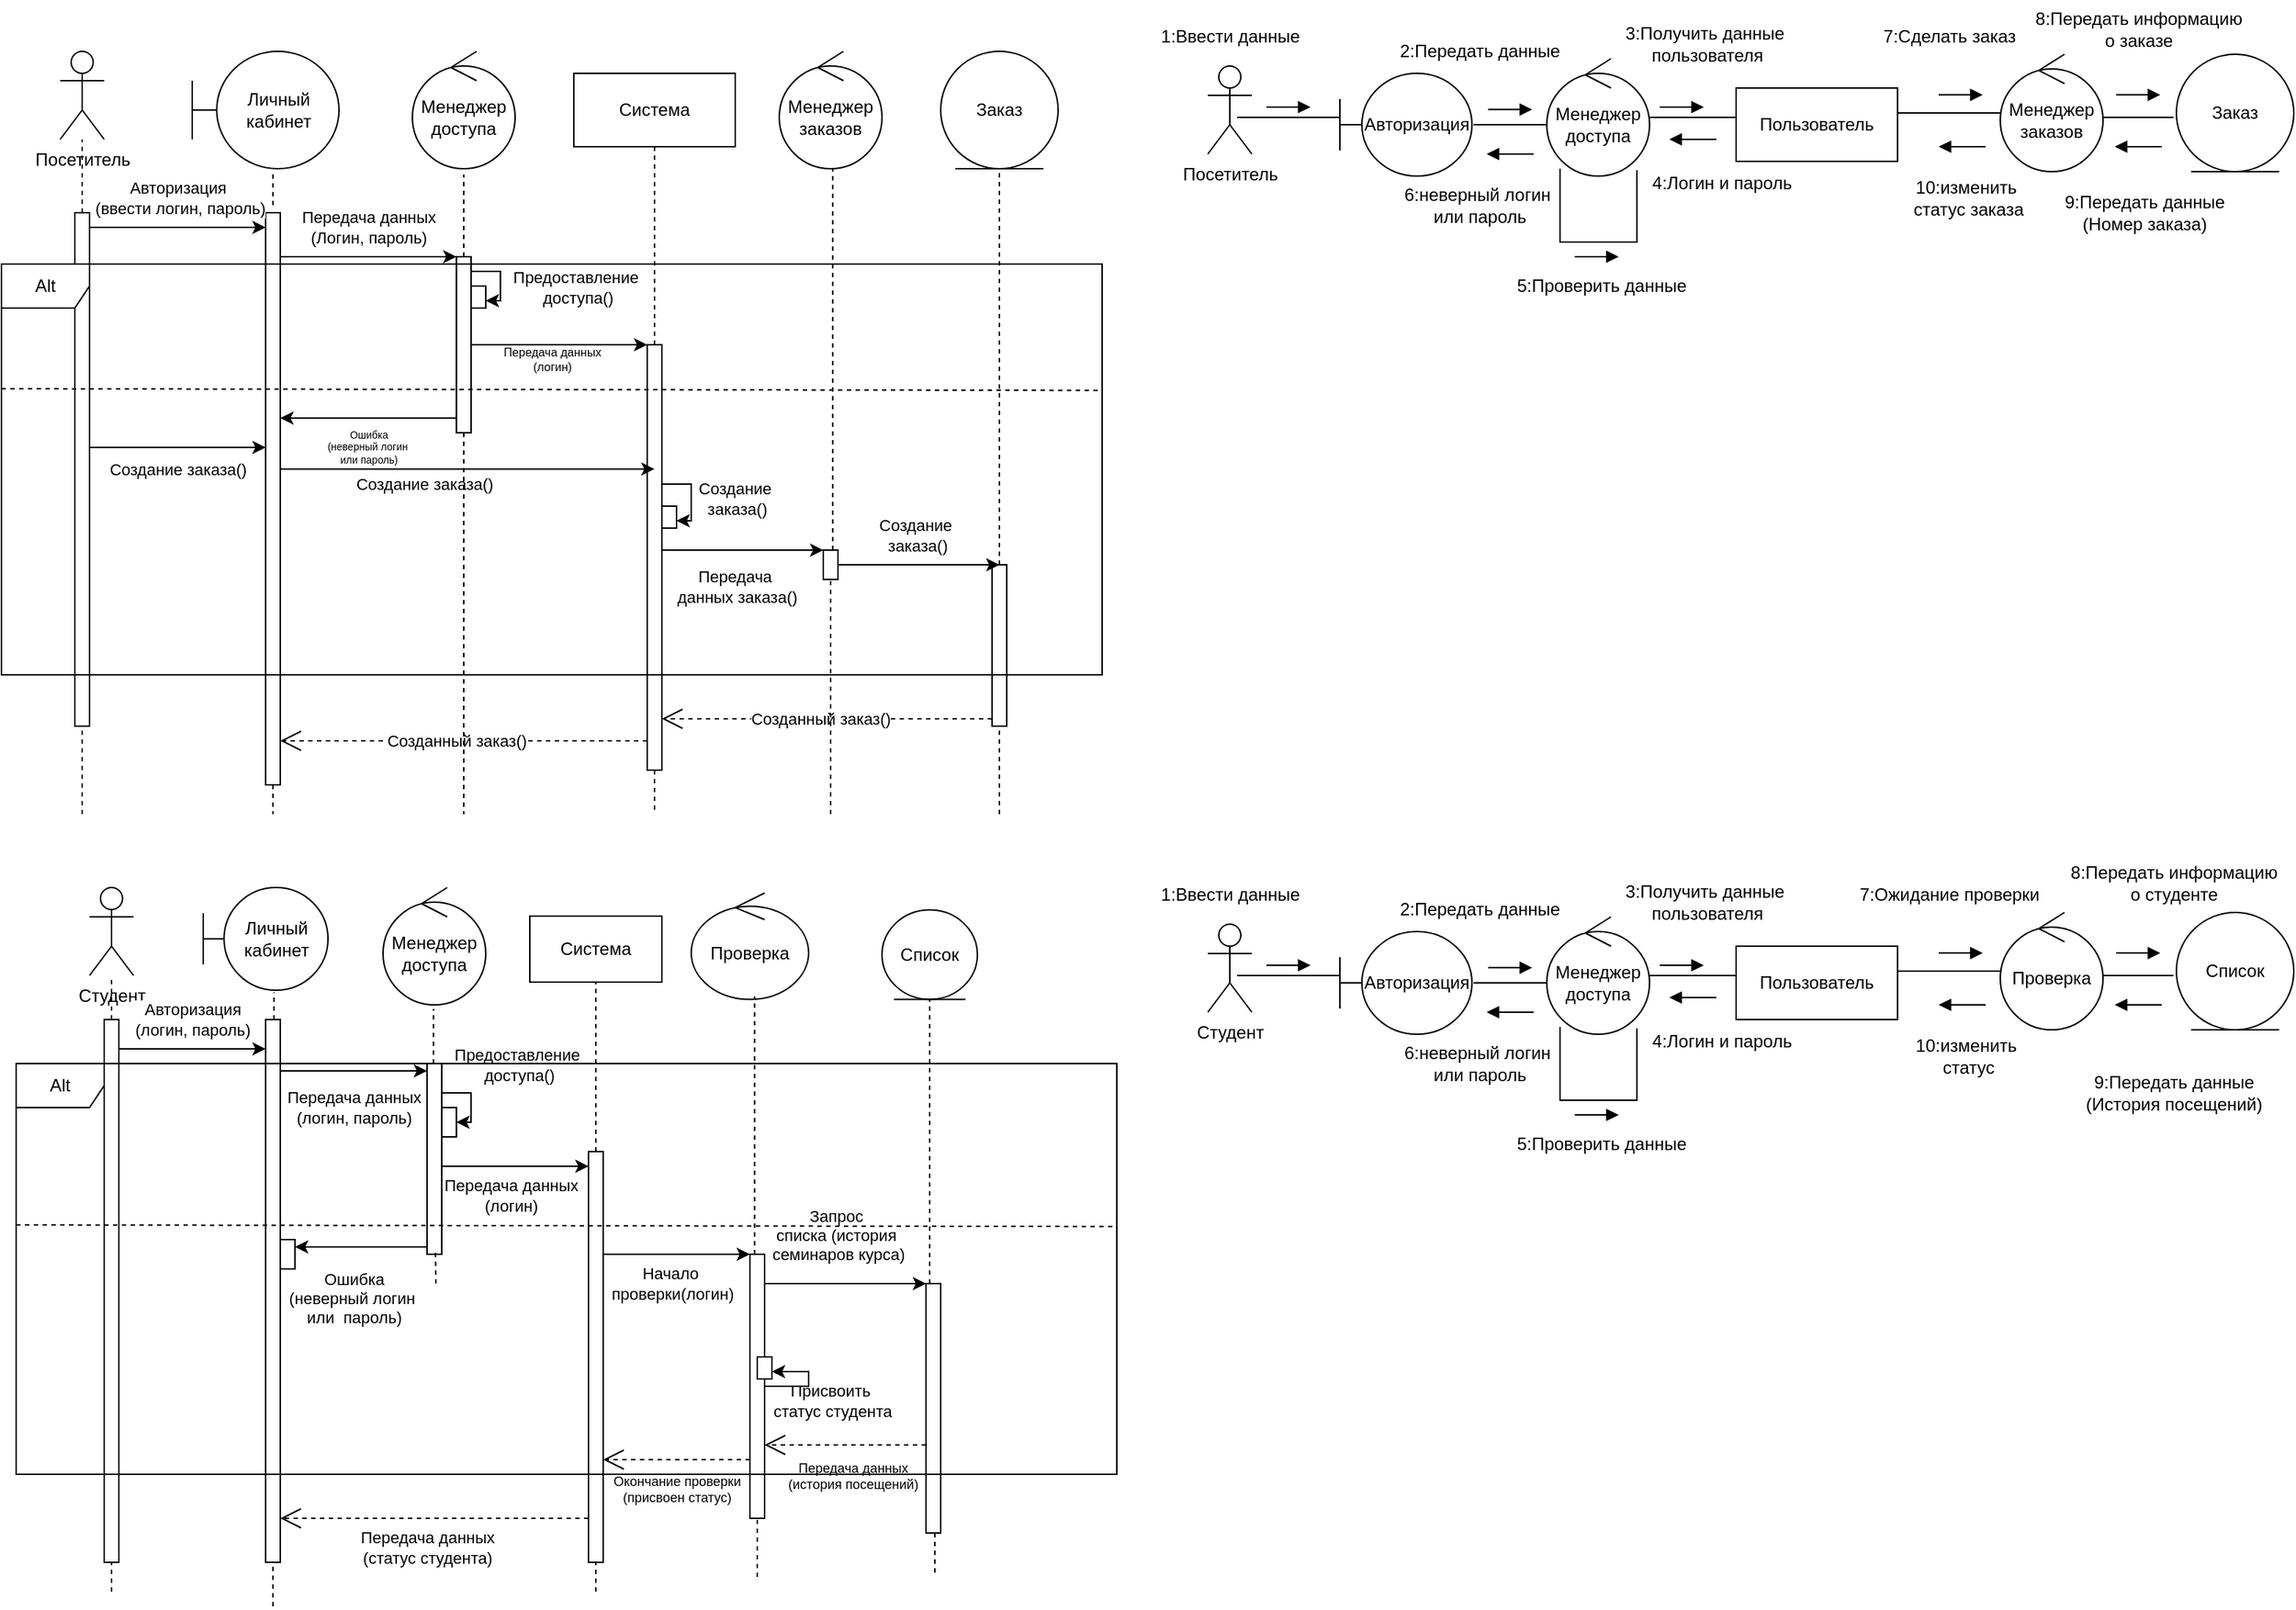 <mxfile version="26.2.10">
  <diagram name="Страница — 1" id="RZIKWlxFGIqXArujWwcm">
    <mxGraphModel dx="1389" dy="648" grid="1" gridSize="10" guides="1" tooltips="1" connect="1" arrows="1" fold="1" page="1" pageScale="1" pageWidth="827" pageHeight="1169" math="0" shadow="0">
      <root>
        <mxCell id="0" />
        <mxCell id="1" parent="0" />
        <mxCell id="fiNiH6XZ2JWNiwSGFFQN-1" value="Посетитель" style="shape=umlActor;verticalLabelPosition=bottom;verticalAlign=top;html=1;outlineConnect=0;" parent="1" vertex="1">
          <mxGeometry x="90" y="80" width="30" height="60" as="geometry" />
        </mxCell>
        <mxCell id="fiNiH6XZ2JWNiwSGFFQN-2" value="Личный кабинет" style="shape=umlBoundary;whiteSpace=wrap;html=1;" parent="1" vertex="1">
          <mxGeometry x="180" y="80" width="100" height="80" as="geometry" />
        </mxCell>
        <mxCell id="fiNiH6XZ2JWNiwSGFFQN-3" value="Менеджер заказов" style="ellipse;shape=umlControl;whiteSpace=wrap;html=1;" parent="1" vertex="1">
          <mxGeometry x="580" y="80" width="70" height="80" as="geometry" />
        </mxCell>
        <mxCell id="fiNiH6XZ2JWNiwSGFFQN-4" value="Система" style="html=1;whiteSpace=wrap;" parent="1" vertex="1">
          <mxGeometry x="440" y="95" width="110" height="50" as="geometry" />
        </mxCell>
        <mxCell id="fiNiH6XZ2JWNiwSGFFQN-5" value="Менеджер доступа" style="ellipse;shape=umlControl;whiteSpace=wrap;html=1;" parent="1" vertex="1">
          <mxGeometry x="330" y="80" width="70" height="80" as="geometry" />
        </mxCell>
        <mxCell id="fiNiH6XZ2JWNiwSGFFQN-6" value="Заказ" style="ellipse;shape=umlEntity;whiteSpace=wrap;html=1;" parent="1" vertex="1">
          <mxGeometry x="690" y="80" width="80" height="80" as="geometry" />
        </mxCell>
        <mxCell id="fiNiH6XZ2JWNiwSGFFQN-7" value="" style="html=1;points=[[0,0,0,0,5],[0,1,0,0,-5],[1,0,0,0,5],[1,1,0,0,-5]];perimeter=orthogonalPerimeter;outlineConnect=0;targetShapes=umlLifeline;portConstraint=eastwest;newEdgeStyle={&quot;curved&quot;:0,&quot;rounded&quot;:0};" parent="1" vertex="1">
          <mxGeometry x="100" y="190" width="10" height="350" as="geometry" />
        </mxCell>
        <mxCell id="fiNiH6XZ2JWNiwSGFFQN-8" value="" style="endArrow=none;dashed=1;html=1;rounded=0;" parent="1" source="fiNiH6XZ2JWNiwSGFFQN-7" target="fiNiH6XZ2JWNiwSGFFQN-1" edge="1">
          <mxGeometry width="50" height="50" relative="1" as="geometry">
            <mxPoint x="150" y="290" as="sourcePoint" />
            <mxPoint x="200" y="240" as="targetPoint" />
          </mxGeometry>
        </mxCell>
        <mxCell id="fiNiH6XZ2JWNiwSGFFQN-9" value="" style="html=1;points=[[0,0,0,0,5],[0,1,0,0,-5],[1,0,0,0,5],[1,1,0,0,-5]];perimeter=orthogonalPerimeter;outlineConnect=0;targetShapes=umlLifeline;portConstraint=eastwest;newEdgeStyle={&quot;curved&quot;:0,&quot;rounded&quot;:0};" parent="1" vertex="1">
          <mxGeometry x="230" y="190" width="10" height="390" as="geometry" />
        </mxCell>
        <mxCell id="fiNiH6XZ2JWNiwSGFFQN-10" value="" style="endArrow=none;dashed=1;html=1;rounded=0;entryX=0.55;entryY=1.038;entryDx=0;entryDy=0;entryPerimeter=0;exitX=0.5;exitY=-0.013;exitDx=0;exitDy=0;exitPerimeter=0;" parent="1" source="fiNiH6XZ2JWNiwSGFFQN-9" target="fiNiH6XZ2JWNiwSGFFQN-2" edge="1">
          <mxGeometry width="50" height="50" relative="1" as="geometry">
            <mxPoint x="115" y="200" as="sourcePoint" />
            <mxPoint x="115" y="150" as="targetPoint" />
          </mxGeometry>
        </mxCell>
        <mxCell id="fiNiH6XZ2JWNiwSGFFQN-11" value="" style="endArrow=classic;html=1;rounded=0;exitX=1;exitY=0;exitDx=0;exitDy=5;exitPerimeter=0;" parent="1" edge="1">
          <mxGeometry width="50" height="50" relative="1" as="geometry">
            <mxPoint x="110" y="200" as="sourcePoint" />
            <mxPoint x="230" y="200" as="targetPoint" />
          </mxGeometry>
        </mxCell>
        <mxCell id="fiNiH6XZ2JWNiwSGFFQN-12" value="Авторизация&lt;div&gt;&amp;nbsp;(ввести логин, пароль)&lt;/div&gt;" style="edgeLabel;html=1;align=center;verticalAlign=middle;resizable=0;points=[];" parent="fiNiH6XZ2JWNiwSGFFQN-11" vertex="1" connectable="0">
          <mxGeometry x="0.317" y="-3" relative="1" as="geometry">
            <mxPoint x="-19" y="-23" as="offset" />
          </mxGeometry>
        </mxCell>
        <mxCell id="fiNiH6XZ2JWNiwSGFFQN-19" value="" style="edgeStyle=orthogonalEdgeStyle;rounded=0;orthogonalLoop=1;jettySize=auto;html=1;curved=0;" parent="1" source="fiNiH6XZ2JWNiwSGFFQN-13" target="fiNiH6XZ2JWNiwSGFFQN-18" edge="1">
          <mxGeometry relative="1" as="geometry">
            <Array as="points">
              <mxPoint x="390" y="230" />
              <mxPoint x="390" y="250" />
            </Array>
          </mxGeometry>
        </mxCell>
        <mxCell id="fiNiH6XZ2JWNiwSGFFQN-21" value="Предоставление&lt;div&gt;&amp;nbsp;доступа()&lt;/div&gt;" style="edgeLabel;html=1;align=center;verticalAlign=middle;resizable=0;points=[];" parent="fiNiH6XZ2JWNiwSGFFQN-19" vertex="1" connectable="0">
          <mxGeometry x="-0.213" y="-1" relative="1" as="geometry">
            <mxPoint x="51" y="10" as="offset" />
          </mxGeometry>
        </mxCell>
        <mxCell id="fiNiH6XZ2JWNiwSGFFQN-13" value="" style="html=1;points=[[0,0,0,0,5],[0,1,0,0,-5],[1,0,0,0,5],[1,1,0,0,-5]];perimeter=orthogonalPerimeter;outlineConnect=0;targetShapes=umlLifeline;portConstraint=eastwest;newEdgeStyle={&quot;curved&quot;:0,&quot;rounded&quot;:0};" parent="1" vertex="1">
          <mxGeometry x="360" y="220" width="10" height="120" as="geometry" />
        </mxCell>
        <mxCell id="fiNiH6XZ2JWNiwSGFFQN-14" value="" style="endArrow=none;dashed=1;html=1;rounded=0;" parent="1" source="fiNiH6XZ2JWNiwSGFFQN-13" edge="1">
          <mxGeometry width="50" height="50" relative="1" as="geometry">
            <mxPoint x="245" y="200" as="sourcePoint" />
            <mxPoint x="365" y="164" as="targetPoint" />
          </mxGeometry>
        </mxCell>
        <mxCell id="fiNiH6XZ2JWNiwSGFFQN-15" value="" style="endArrow=classic;html=1;rounded=0;exitX=1;exitY=0;exitDx=0;exitDy=5;exitPerimeter=0;" parent="1" edge="1">
          <mxGeometry width="50" height="50" relative="1" as="geometry">
            <mxPoint x="240" y="220" as="sourcePoint" />
            <mxPoint x="360" y="220" as="targetPoint" />
          </mxGeometry>
        </mxCell>
        <mxCell id="fiNiH6XZ2JWNiwSGFFQN-16" value="Передача данных&lt;div&gt;(Логин, пароль)&lt;/div&gt;" style="edgeLabel;html=1;align=center;verticalAlign=middle;resizable=0;points=[];" parent="fiNiH6XZ2JWNiwSGFFQN-15" vertex="1" connectable="0">
          <mxGeometry x="0.317" y="-3" relative="1" as="geometry">
            <mxPoint x="-19" y="-23" as="offset" />
          </mxGeometry>
        </mxCell>
        <mxCell id="fiNiH6XZ2JWNiwSGFFQN-18" value="" style="html=1;points=[[0,0,0,0,5],[0,1,0,0,-5],[1,0,0,0,5],[1,1,0,0,-5]];perimeter=orthogonalPerimeter;outlineConnect=0;targetShapes=umlLifeline;portConstraint=eastwest;newEdgeStyle={&quot;curved&quot;:0,&quot;rounded&quot;:0};" parent="1" vertex="1">
          <mxGeometry x="370" y="240" width="10" height="15" as="geometry" />
        </mxCell>
        <mxCell id="fiNiH6XZ2JWNiwSGFFQN-22" value="" style="endArrow=classic;html=1;rounded=0;" parent="1" target="fiNiH6XZ2JWNiwSGFFQN-9" edge="1">
          <mxGeometry width="50" height="50" relative="1" as="geometry">
            <mxPoint x="360.0" y="330.0" as="sourcePoint" />
            <mxPoint x="250.0" y="330.0" as="targetPoint" />
          </mxGeometry>
        </mxCell>
        <mxCell id="fiNiH6XZ2JWNiwSGFFQN-23" value="Ошибка&lt;div&gt;(неверный логин&amp;nbsp;&lt;/div&gt;&lt;div&gt;или пароль)&lt;/div&gt;" style="edgeLabel;html=1;align=center;verticalAlign=middle;resizable=0;points=[];fontSize=7;" parent="fiNiH6XZ2JWNiwSGFFQN-22" vertex="1" connectable="0">
          <mxGeometry x="0.317" y="-3" relative="1" as="geometry">
            <mxPoint x="19" y="23" as="offset" />
          </mxGeometry>
        </mxCell>
        <mxCell id="fiNiH6XZ2JWNiwSGFFQN-26" value="" style="endArrow=none;dashed=1;html=1;rounded=0;entryX=0.5;entryY=1;entryDx=0;entryDy=0;" parent="1" source="fiNiH6XZ2JWNiwSGFFQN-27" target="fiNiH6XZ2JWNiwSGFFQN-4" edge="1">
          <mxGeometry width="50" height="50" relative="1" as="geometry">
            <mxPoint x="495" y="280" as="sourcePoint" />
            <mxPoint x="375" y="174" as="targetPoint" />
          </mxGeometry>
        </mxCell>
        <mxCell id="fiNiH6XZ2JWNiwSGFFQN-27" value="" style="html=1;points=[[0,0,0,0,5],[0,1,0,0,-5],[1,0,0,0,5],[1,1,0,0,-5]];perimeter=orthogonalPerimeter;outlineConnect=0;targetShapes=umlLifeline;portConstraint=eastwest;newEdgeStyle={&quot;curved&quot;:0,&quot;rounded&quot;:0};" parent="1" vertex="1">
          <mxGeometry x="490" y="280" width="10" height="290" as="geometry" />
        </mxCell>
        <mxCell id="fiNiH6XZ2JWNiwSGFFQN-28" value="" style="endArrow=open;dashed=1;endFill=0;endSize=12;html=1;rounded=0;" parent="1" edge="1">
          <mxGeometry width="160" relative="1" as="geometry">
            <mxPoint x="490" y="550" as="sourcePoint" />
            <mxPoint x="240" y="550" as="targetPoint" />
          </mxGeometry>
        </mxCell>
        <mxCell id="fiNiH6XZ2JWNiwSGFFQN-29" value="Созданный заказ()" style="edgeLabel;html=1;align=center;verticalAlign=middle;resizable=0;points=[];" parent="fiNiH6XZ2JWNiwSGFFQN-28" vertex="1" connectable="0">
          <mxGeometry x="0.04" relative="1" as="geometry">
            <mxPoint as="offset" />
          </mxGeometry>
        </mxCell>
        <mxCell id="fiNiH6XZ2JWNiwSGFFQN-30" value="" style="endArrow=classic;html=1;rounded=0;entryX=0;entryY=0.5;entryDx=0;entryDy=0;entryPerimeter=0;" parent="1" edge="1">
          <mxGeometry width="50" height="50" relative="1" as="geometry">
            <mxPoint x="240" y="364.71" as="sourcePoint" />
            <mxPoint x="495" y="364.71" as="targetPoint" />
          </mxGeometry>
        </mxCell>
        <mxCell id="fiNiH6XZ2JWNiwSGFFQN-31" value="Создание заказа()" style="edgeLabel;html=1;align=center;verticalAlign=middle;resizable=0;points=[];" parent="fiNiH6XZ2JWNiwSGFFQN-30" vertex="1" connectable="0">
          <mxGeometry x="0.317" y="-3" relative="1" as="geometry">
            <mxPoint x="-70" y="7" as="offset" />
          </mxGeometry>
        </mxCell>
        <mxCell id="fiNiH6XZ2JWNiwSGFFQN-32" value="" style="html=1;points=[[0,0,0,0,5],[0,1,0,0,-5],[1,0,0,0,5],[1,1,0,0,-5]];perimeter=orthogonalPerimeter;outlineConnect=0;targetShapes=umlLifeline;portConstraint=eastwest;newEdgeStyle={&quot;curved&quot;:0,&quot;rounded&quot;:0};" parent="1" vertex="1">
          <mxGeometry x="500" y="390" width="10" height="15" as="geometry" />
        </mxCell>
        <mxCell id="fiNiH6XZ2JWNiwSGFFQN-33" value="" style="edgeStyle=orthogonalEdgeStyle;rounded=0;orthogonalLoop=1;jettySize=auto;html=1;curved=0;entryX=1;entryY=0;entryDx=0;entryDy=5;entryPerimeter=0;" parent="1" edge="1">
          <mxGeometry relative="1" as="geometry">
            <mxPoint x="500" y="350" as="sourcePoint" />
            <mxPoint x="510" y="400" as="targetPoint" />
            <Array as="points">
              <mxPoint x="500" y="375" />
              <mxPoint x="520" y="375" />
              <mxPoint x="520" y="400" />
            </Array>
          </mxGeometry>
        </mxCell>
        <mxCell id="fiNiH6XZ2JWNiwSGFFQN-34" value="Создание&amp;nbsp;&lt;div&gt;заказа()&lt;/div&gt;" style="edgeLabel;html=1;align=center;verticalAlign=middle;resizable=0;points=[];" parent="fiNiH6XZ2JWNiwSGFFQN-33" vertex="1" connectable="0">
          <mxGeometry x="-0.213" y="-1" relative="1" as="geometry">
            <mxPoint x="44" y="9" as="offset" />
          </mxGeometry>
        </mxCell>
        <mxCell id="fiNiH6XZ2JWNiwSGFFQN-35" value="" style="html=1;points=[[0,0,0,0,5],[0,1,0,0,-5],[1,0,0,0,5],[1,1,0,0,-5]];perimeter=orthogonalPerimeter;outlineConnect=0;targetShapes=umlLifeline;portConstraint=eastwest;newEdgeStyle={&quot;curved&quot;:0,&quot;rounded&quot;:0};" parent="1" vertex="1">
          <mxGeometry x="610" y="420" width="10" height="20" as="geometry" />
        </mxCell>
        <mxCell id="fiNiH6XZ2JWNiwSGFFQN-36" value="" style="endArrow=none;dashed=1;html=1;rounded=0;entryX=0.52;entryY=1.005;entryDx=0;entryDy=0;entryPerimeter=0;" parent="1" source="fiNiH6XZ2JWNiwSGFFQN-35" target="fiNiH6XZ2JWNiwSGFFQN-3" edge="1">
          <mxGeometry width="50" height="50" relative="1" as="geometry">
            <mxPoint x="505" y="330" as="sourcePoint" />
            <mxPoint x="505" y="155" as="targetPoint" />
          </mxGeometry>
        </mxCell>
        <mxCell id="fiNiH6XZ2JWNiwSGFFQN-37" value="" style="edgeStyle=orthogonalEdgeStyle;rounded=0;orthogonalLoop=1;jettySize=auto;html=1;curved=0;entryX=0;entryY=0;entryDx=0;entryDy=5;entryPerimeter=0;" parent="1" edge="1">
          <mxGeometry relative="1" as="geometry">
            <mxPoint x="500" y="420" as="sourcePoint" />
            <mxPoint x="610" y="420.0" as="targetPoint" />
            <Array as="points">
              <mxPoint x="510" y="420" />
              <mxPoint x="510" y="420" />
            </Array>
          </mxGeometry>
        </mxCell>
        <mxCell id="fiNiH6XZ2JWNiwSGFFQN-38" value="Передача&amp;nbsp;&lt;div&gt;данных заказа()&lt;/div&gt;" style="edgeLabel;html=1;align=center;verticalAlign=middle;resizable=0;points=[];" parent="fiNiH6XZ2JWNiwSGFFQN-37" vertex="1" connectable="0">
          <mxGeometry x="-0.213" y="-1" relative="1" as="geometry">
            <mxPoint x="7" y="24" as="offset" />
          </mxGeometry>
        </mxCell>
        <mxCell id="fiNiH6XZ2JWNiwSGFFQN-39" value="" style="html=1;points=[[0,0,0,0,5],[0,1,0,0,-5],[1,0,0,0,5],[1,1,0,0,-5]];perimeter=orthogonalPerimeter;outlineConnect=0;targetShapes=umlLifeline;portConstraint=eastwest;newEdgeStyle={&quot;curved&quot;:0,&quot;rounded&quot;:0};" parent="1" vertex="1">
          <mxGeometry x="725" y="430" width="10" height="110" as="geometry" />
        </mxCell>
        <mxCell id="fiNiH6XZ2JWNiwSGFFQN-45" value="" style="endArrow=none;dashed=1;html=1;rounded=0;entryX=0.5;entryY=1;entryDx=0;entryDy=0;" parent="1" source="fiNiH6XZ2JWNiwSGFFQN-39" target="fiNiH6XZ2JWNiwSGFFQN-6" edge="1">
          <mxGeometry width="50" height="50" relative="1" as="geometry">
            <mxPoint x="626" y="380" as="sourcePoint" />
            <mxPoint x="626" y="170" as="targetPoint" />
          </mxGeometry>
        </mxCell>
        <mxCell id="eAk17pfjXDm7x7rmT6Pb-1" value="Студент" style="shape=umlActor;verticalLabelPosition=bottom;verticalAlign=top;html=1;outlineConnect=0;" parent="1" vertex="1">
          <mxGeometry x="110" y="650" width="30" height="60" as="geometry" />
        </mxCell>
        <mxCell id="eAk17pfjXDm7x7rmT6Pb-5" value="Личный кабинет" style="shape=umlBoundary;whiteSpace=wrap;html=1;" parent="1" vertex="1">
          <mxGeometry x="187.5" y="650" width="85" height="70" as="geometry" />
        </mxCell>
        <mxCell id="eAk17pfjXDm7x7rmT6Pb-6" value="Менеджер доступа" style="ellipse;shape=umlControl;whiteSpace=wrap;html=1;" parent="1" vertex="1">
          <mxGeometry x="310" y="650" width="70" height="80" as="geometry" />
        </mxCell>
        <mxCell id="eAk17pfjXDm7x7rmT6Pb-8" value="Проверка" style="ellipse;shape=umlControl;whiteSpace=wrap;html=1;" parent="1" vertex="1">
          <mxGeometry x="520" y="653.75" width="80" height="72.5" as="geometry" />
        </mxCell>
        <mxCell id="eAk17pfjXDm7x7rmT6Pb-9" value="Список" style="ellipse;shape=umlEntity;whiteSpace=wrap;html=1;" parent="1" vertex="1">
          <mxGeometry x="650" y="665.25" width="65" height="61" as="geometry" />
        </mxCell>
        <mxCell id="eAk17pfjXDm7x7rmT6Pb-10" value="" style="html=1;points=[[0,0,0,0,5],[0,1,0,0,-5],[1,0,0,0,5],[1,1,0,0,-5]];perimeter=orthogonalPerimeter;outlineConnect=0;targetShapes=umlLifeline;portConstraint=eastwest;newEdgeStyle={&quot;curved&quot;:0,&quot;rounded&quot;:0};" parent="1" vertex="1">
          <mxGeometry x="120" y="740" width="10" height="370" as="geometry" />
        </mxCell>
        <mxCell id="eAk17pfjXDm7x7rmT6Pb-11" value="" style="endArrow=none;dashed=1;html=1;rounded=0;" parent="1" source="eAk17pfjXDm7x7rmT6Pb-10" target="eAk17pfjXDm7x7rmT6Pb-1" edge="1">
          <mxGeometry width="50" height="50" relative="1" as="geometry">
            <mxPoint x="190" y="880" as="sourcePoint" />
            <mxPoint x="240" y="830" as="targetPoint" />
          </mxGeometry>
        </mxCell>
        <mxCell id="eAk17pfjXDm7x7rmT6Pb-12" value="" style="html=1;points=[[0,0,0,0,5],[0,1,0,0,-5],[1,0,0,0,5],[1,1,0,0,-5]];perimeter=orthogonalPerimeter;outlineConnect=0;targetShapes=umlLifeline;portConstraint=eastwest;newEdgeStyle={&quot;curved&quot;:0,&quot;rounded&quot;:0};" parent="1" vertex="1">
          <mxGeometry x="230" y="740" width="10" height="370" as="geometry" />
        </mxCell>
        <mxCell id="eAk17pfjXDm7x7rmT6Pb-13" value="" style="endArrow=none;dashed=1;html=1;rounded=0;entryX=0.567;entryY=1.022;entryDx=0;entryDy=0;entryPerimeter=0;" parent="1" source="eAk17pfjXDm7x7rmT6Pb-12" target="eAk17pfjXDm7x7rmT6Pb-5" edge="1">
          <mxGeometry width="50" height="50" relative="1" as="geometry">
            <mxPoint x="135" y="750" as="sourcePoint" />
            <mxPoint x="135" y="720" as="targetPoint" />
          </mxGeometry>
        </mxCell>
        <mxCell id="eAk17pfjXDm7x7rmT6Pb-14" value="" style="endArrow=classic;html=1;rounded=0;" parent="1" source="eAk17pfjXDm7x7rmT6Pb-10" edge="1">
          <mxGeometry width="50" height="50" relative="1" as="geometry">
            <mxPoint x="280" y="810" as="sourcePoint" />
            <mxPoint x="230" y="760" as="targetPoint" />
          </mxGeometry>
        </mxCell>
        <mxCell id="eAk17pfjXDm7x7rmT6Pb-15" value="Авторизация&lt;div&gt;(логин, пароль)&lt;/div&gt;" style="edgeLabel;html=1;align=center;verticalAlign=middle;resizable=0;points=[];" parent="eAk17pfjXDm7x7rmT6Pb-14" vertex="1" connectable="0">
          <mxGeometry x="-0.138" relative="1" as="geometry">
            <mxPoint x="7" y="-20" as="offset" />
          </mxGeometry>
        </mxCell>
        <mxCell id="eAk17pfjXDm7x7rmT6Pb-16" value="" style="endArrow=none;dashed=1;html=1;rounded=0;entryX=0.491;entryY=1.035;entryDx=0;entryDy=0;entryPerimeter=0;" parent="1" source="eAk17pfjXDm7x7rmT6Pb-17" target="eAk17pfjXDm7x7rmT6Pb-6" edge="1">
          <mxGeometry width="50" height="50" relative="1" as="geometry">
            <mxPoint x="344" y="750" as="sourcePoint" />
            <mxPoint x="246" y="732" as="targetPoint" />
          </mxGeometry>
        </mxCell>
        <mxCell id="eAk17pfjXDm7x7rmT6Pb-17" value="" style="html=1;points=[[0,0,0,0,5],[0,1,0,0,-5],[1,0,0,0,5],[1,1,0,0,-5]];perimeter=orthogonalPerimeter;outlineConnect=0;targetShapes=umlLifeline;portConstraint=eastwest;newEdgeStyle={&quot;curved&quot;:0,&quot;rounded&quot;:0};" parent="1" vertex="1">
          <mxGeometry x="340" y="770" width="10" height="130" as="geometry" />
        </mxCell>
        <mxCell id="eAk17pfjXDm7x7rmT6Pb-18" value="" style="endArrow=classic;html=1;rounded=0;entryX=0;entryY=0;entryDx=0;entryDy=5;entryPerimeter=0;" parent="1" source="eAk17pfjXDm7x7rmT6Pb-12" target="eAk17pfjXDm7x7rmT6Pb-17" edge="1">
          <mxGeometry width="50" height="50" relative="1" as="geometry">
            <mxPoint x="270" y="800" as="sourcePoint" />
            <mxPoint x="240" y="770" as="targetPoint" />
            <Array as="points" />
          </mxGeometry>
        </mxCell>
        <mxCell id="eAk17pfjXDm7x7rmT6Pb-19" value="Передача данных&lt;br&gt;&lt;div&gt;(логин, пароль)&lt;/div&gt;" style="edgeLabel;html=1;align=center;verticalAlign=middle;resizable=0;points=[];" parent="eAk17pfjXDm7x7rmT6Pb-18" vertex="1" connectable="0">
          <mxGeometry x="-0.138" relative="1" as="geometry">
            <mxPoint x="7" y="25" as="offset" />
          </mxGeometry>
        </mxCell>
        <mxCell id="eAk17pfjXDm7x7rmT6Pb-21" value="" style="html=1;points=[[0,0,0,0,5],[0,1,0,0,-5],[1,0,0,0,5],[1,1,0,0,-5]];perimeter=orthogonalPerimeter;outlineConnect=0;targetShapes=umlLifeline;portConstraint=eastwest;newEdgeStyle={&quot;curved&quot;:0,&quot;rounded&quot;:0};" parent="1" vertex="1">
          <mxGeometry x="350" y="800" width="10" height="20" as="geometry" />
        </mxCell>
        <mxCell id="eAk17pfjXDm7x7rmT6Pb-22" value="" style="edgeStyle=orthogonalEdgeStyle;rounded=0;orthogonalLoop=1;jettySize=auto;html=1;curved=0;" parent="1" edge="1">
          <mxGeometry relative="1" as="geometry">
            <Array as="points">
              <mxPoint x="369.96" y="789.98" />
              <mxPoint x="369.96" y="809.98" />
            </Array>
            <mxPoint x="349.96" y="789.98" as="sourcePoint" />
            <mxPoint x="359.96" y="809.98" as="targetPoint" />
          </mxGeometry>
        </mxCell>
        <mxCell id="eAk17pfjXDm7x7rmT6Pb-23" value="Предоставление&lt;div&gt;&amp;nbsp;доступа()&lt;/div&gt;" style="edgeLabel;html=1;align=center;verticalAlign=middle;resizable=0;points=[];" parent="eAk17pfjXDm7x7rmT6Pb-22" vertex="1" connectable="0">
          <mxGeometry x="-0.213" y="-1" relative="1" as="geometry">
            <mxPoint x="31" y="-20" as="offset" />
          </mxGeometry>
        </mxCell>
        <mxCell id="eAk17pfjXDm7x7rmT6Pb-24" value="" style="html=1;points=[[0,0,0,0,5],[0,1,0,0,-5],[1,0,0,0,5],[1,1,0,0,-5]];perimeter=orthogonalPerimeter;outlineConnect=0;targetShapes=umlLifeline;portConstraint=eastwest;newEdgeStyle={&quot;curved&quot;:0,&quot;rounded&quot;:0};" parent="1" vertex="1">
          <mxGeometry x="240" y="890" width="10" height="20" as="geometry" />
        </mxCell>
        <mxCell id="eAk17pfjXDm7x7rmT6Pb-25" value="" style="endArrow=classic;html=1;rounded=0;entryX=1;entryY=0;entryDx=0;entryDy=5;entryPerimeter=0;" parent="1" source="eAk17pfjXDm7x7rmT6Pb-17" target="eAk17pfjXDm7x7rmT6Pb-24" edge="1">
          <mxGeometry width="50" height="50" relative="1" as="geometry">
            <mxPoint x="240" y="950" as="sourcePoint" />
            <mxPoint x="340" y="950" as="targetPoint" />
            <Array as="points" />
          </mxGeometry>
        </mxCell>
        <mxCell id="eAk17pfjXDm7x7rmT6Pb-26" value="Ошибка&lt;div&gt;(неверный логин&amp;nbsp;&lt;/div&gt;&lt;div&gt;или&amp;nbsp; пароль)&lt;/div&gt;" style="edgeLabel;html=1;align=center;verticalAlign=middle;resizable=0;points=[];" parent="eAk17pfjXDm7x7rmT6Pb-25" vertex="1" connectable="0">
          <mxGeometry x="-0.138" relative="1" as="geometry">
            <mxPoint x="-11" y="35" as="offset" />
          </mxGeometry>
        </mxCell>
        <mxCell id="eAk17pfjXDm7x7rmT6Pb-27" value="" style="endArrow=none;dashed=1;html=1;rounded=0;entryX=0.54;entryY=0.973;entryDx=0;entryDy=0;entryPerimeter=0;" parent="1" source="eAk17pfjXDm7x7rmT6Pb-28" target="eAk17pfjXDm7x7rmT6Pb-8" edge="1">
          <mxGeometry width="50" height="50" relative="1" as="geometry">
            <mxPoint x="577" y="800" as="sourcePoint" />
            <mxPoint x="590" y="760" as="targetPoint" />
          </mxGeometry>
        </mxCell>
        <mxCell id="eAk17pfjXDm7x7rmT6Pb-28" value="" style="html=1;points=[[0,0,0,0,5],[0,1,0,0,-5],[1,0,0,0,5],[1,1,0,0,-5]];perimeter=orthogonalPerimeter;outlineConnect=0;targetShapes=umlLifeline;portConstraint=eastwest;newEdgeStyle={&quot;curved&quot;:0,&quot;rounded&quot;:0};" parent="1" vertex="1">
          <mxGeometry x="560" y="900" width="10" height="180" as="geometry" />
        </mxCell>
        <mxCell id="eAk17pfjXDm7x7rmT6Pb-31" value="Система" style="html=1;whiteSpace=wrap;" parent="1" vertex="1">
          <mxGeometry x="410" y="669.5" width="90" height="45" as="geometry" />
        </mxCell>
        <mxCell id="eAk17pfjXDm7x7rmT6Pb-32" value="" style="html=1;points=[[0,0,0,0,5],[0,1,0,0,-5],[1,0,0,0,5],[1,1,0,0,-5]];perimeter=orthogonalPerimeter;outlineConnect=0;targetShapes=umlLifeline;portConstraint=eastwest;newEdgeStyle={&quot;curved&quot;:0,&quot;rounded&quot;:0};" parent="1" vertex="1">
          <mxGeometry x="450" y="830" width="10" height="280" as="geometry" />
        </mxCell>
        <mxCell id="eAk17pfjXDm7x7rmT6Pb-33" value="" style="endArrow=none;dashed=1;html=1;rounded=0;entryX=0.5;entryY=1;entryDx=0;entryDy=0;" parent="1" source="eAk17pfjXDm7x7rmT6Pb-32" target="eAk17pfjXDm7x7rmT6Pb-31" edge="1">
          <mxGeometry width="50" height="50" relative="1" as="geometry">
            <mxPoint x="354" y="780" as="sourcePoint" />
            <mxPoint x="354" y="743" as="targetPoint" />
          </mxGeometry>
        </mxCell>
        <mxCell id="eAk17pfjXDm7x7rmT6Pb-34" value="" style="endArrow=classic;html=1;rounded=0;" parent="1" edge="1">
          <mxGeometry width="50" height="50" relative="1" as="geometry">
            <mxPoint x="370" y="280" as="sourcePoint" />
            <mxPoint x="490" y="280" as="targetPoint" />
          </mxGeometry>
        </mxCell>
        <mxCell id="eAk17pfjXDm7x7rmT6Pb-35" value="Передача данных&lt;div&gt;(логин)&lt;/div&gt;" style="edgeLabel;html=1;align=center;verticalAlign=middle;resizable=0;points=[];fontSize=8;" parent="eAk17pfjXDm7x7rmT6Pb-34" vertex="1" connectable="0">
          <mxGeometry x="0.317" y="-3" relative="1" as="geometry">
            <mxPoint x="-24" y="7" as="offset" />
          </mxGeometry>
        </mxCell>
        <mxCell id="eAk17pfjXDm7x7rmT6Pb-36" value="" style="endArrow=classic;html=1;rounded=0;" parent="1" edge="1">
          <mxGeometry width="50" height="50" relative="1" as="geometry">
            <mxPoint x="350" y="840" as="sourcePoint" />
            <mxPoint x="450" y="840" as="targetPoint" />
          </mxGeometry>
        </mxCell>
        <mxCell id="eAk17pfjXDm7x7rmT6Pb-37" value="Передача данных&lt;div&gt;(логин)&lt;/div&gt;" style="edgeLabel;html=1;align=center;verticalAlign=middle;resizable=0;points=[];" parent="eAk17pfjXDm7x7rmT6Pb-36" vertex="1" connectable="0">
          <mxGeometry x="0.317" y="-3" relative="1" as="geometry">
            <mxPoint x="-19" y="17" as="offset" />
          </mxGeometry>
        </mxCell>
        <mxCell id="eAk17pfjXDm7x7rmT6Pb-38" value="" style="endArrow=classic;html=1;rounded=0;" parent="1" edge="1">
          <mxGeometry width="50" height="50" relative="1" as="geometry">
            <mxPoint x="460" y="900" as="sourcePoint" />
            <mxPoint x="560" y="900" as="targetPoint" />
          </mxGeometry>
        </mxCell>
        <mxCell id="eAk17pfjXDm7x7rmT6Pb-39" value="Начало&amp;nbsp;&lt;div&gt;проверки(логин)&lt;/div&gt;" style="edgeLabel;html=1;align=center;verticalAlign=middle;resizable=0;points=[];" parent="eAk17pfjXDm7x7rmT6Pb-38" vertex="1" connectable="0">
          <mxGeometry x="0.317" y="-3" relative="1" as="geometry">
            <mxPoint x="-19" y="17" as="offset" />
          </mxGeometry>
        </mxCell>
        <mxCell id="eAk17pfjXDm7x7rmT6Pb-40" value="" style="endArrow=classic;html=1;rounded=0;" parent="1" source="eAk17pfjXDm7x7rmT6Pb-28" edge="1">
          <mxGeometry width="50" height="50" relative="1" as="geometry">
            <mxPoint x="515" y="990" as="sourcePoint" />
            <mxPoint x="680" y="920" as="targetPoint" />
          </mxGeometry>
        </mxCell>
        <mxCell id="eAk17pfjXDm7x7rmT6Pb-41" value="Присвоить&amp;nbsp;&lt;div&gt;статус студента&lt;/div&gt;" style="edgeLabel;html=1;align=center;verticalAlign=middle;resizable=0;points=[];" parent="eAk17pfjXDm7x7rmT6Pb-40" vertex="1" connectable="0">
          <mxGeometry x="0.317" y="-3" relative="1" as="geometry">
            <mxPoint x="-27" y="77" as="offset" />
          </mxGeometry>
        </mxCell>
        <mxCell id="eAk17pfjXDm7x7rmT6Pb-42" value="" style="html=1;points=[[0,0,0,0,5],[0,1,0,0,-5],[1,0,0,0,5],[1,1,0,0,-5]];perimeter=orthogonalPerimeter;outlineConnect=0;targetShapes=umlLifeline;portConstraint=eastwest;newEdgeStyle={&quot;curved&quot;:0,&quot;rounded&quot;:0};" parent="1" vertex="1">
          <mxGeometry x="680" y="920" width="10" height="170" as="geometry" />
        </mxCell>
        <mxCell id="eAk17pfjXDm7x7rmT6Pb-43" value="" style="endArrow=none;dashed=1;html=1;rounded=0;entryX=0.5;entryY=1;entryDx=0;entryDy=0;" parent="1" source="eAk17pfjXDm7x7rmT6Pb-42" target="eAk17pfjXDm7x7rmT6Pb-9" edge="1">
          <mxGeometry width="50" height="50" relative="1" as="geometry">
            <mxPoint x="573" y="910" as="sourcePoint" />
            <mxPoint x="573" y="734" as="targetPoint" />
          </mxGeometry>
        </mxCell>
        <mxCell id="eAk17pfjXDm7x7rmT6Pb-45" value="" style="endArrow=none;dashed=1;html=1;rounded=0;" parent="1" edge="1">
          <mxGeometry width="50" height="50" relative="1" as="geometry">
            <mxPoint x="686" y="1090" as="sourcePoint" />
            <mxPoint x="686" y="1120" as="targetPoint" />
          </mxGeometry>
        </mxCell>
        <mxCell id="eAk17pfjXDm7x7rmT6Pb-51" value="" style="endArrow=open;dashed=1;endFill=0;endSize=12;html=1;rounded=0;" parent="1" edge="1" target="eAk17pfjXDm7x7rmT6Pb-28">
          <mxGeometry width="160" relative="1" as="geometry">
            <mxPoint x="680" y="1030" as="sourcePoint" />
            <mxPoint x="580" y="1030" as="targetPoint" />
          </mxGeometry>
        </mxCell>
        <mxCell id="eAk17pfjXDm7x7rmT6Pb-52" value="Передача данных&lt;br&gt;(история посещений)" style="edgeLabel;html=1;align=center;verticalAlign=middle;resizable=0;points=[];fontSize=9;" parent="eAk17pfjXDm7x7rmT6Pb-51" vertex="1" connectable="0">
          <mxGeometry x="0.04" relative="1" as="geometry">
            <mxPoint x="7" y="21" as="offset" />
          </mxGeometry>
        </mxCell>
        <mxCell id="eAk17pfjXDm7x7rmT6Pb-63" value="" style="endArrow=none;dashed=1;html=1;rounded=0;" parent="1" source="fiNiH6XZ2JWNiwSGFFQN-9" edge="1">
          <mxGeometry width="50" height="50" relative="1" as="geometry">
            <mxPoint x="234.62" y="460" as="sourcePoint" />
            <mxPoint x="235" y="600" as="targetPoint" />
            <Array as="points" />
          </mxGeometry>
        </mxCell>
        <mxCell id="eAk17pfjXDm7x7rmT6Pb-69" value="" style="endArrow=none;dashed=1;html=1;rounded=0;" parent="1" target="fiNiH6XZ2JWNiwSGFFQN-7" edge="1">
          <mxGeometry width="50" height="50" relative="1" as="geometry">
            <mxPoint x="105" y="600" as="sourcePoint" />
            <mxPoint x="535" y="460" as="targetPoint" />
          </mxGeometry>
        </mxCell>
        <mxCell id="eAk17pfjXDm7x7rmT6Pb-71" value="" style="endArrow=none;dashed=1;html=1;rounded=0;entryX=0.569;entryY=0.974;entryDx=0;entryDy=0;entryPerimeter=0;" parent="1" target="eAk17pfjXDm7x7rmT6Pb-17" edge="1">
          <mxGeometry width="50" height="50" relative="1" as="geometry">
            <mxPoint x="346" y="920" as="sourcePoint" />
            <mxPoint x="465" y="725" as="targetPoint" />
          </mxGeometry>
        </mxCell>
        <mxCell id="eAk17pfjXDm7x7rmT6Pb-73" value="" style="endArrow=none;dashed=1;html=1;rounded=0;" parent="1" target="eAk17pfjXDm7x7rmT6Pb-28" edge="1">
          <mxGeometry width="50" height="50" relative="1" as="geometry">
            <mxPoint x="565" y="1120" as="sourcePoint" />
            <mxPoint x="356" y="907" as="targetPoint" />
          </mxGeometry>
        </mxCell>
        <mxCell id="eAk17pfjXDm7x7rmT6Pb-75" value="" style="endArrow=open;dashed=1;endFill=0;endSize=12;html=1;rounded=0;" parent="1" edge="1">
          <mxGeometry width="160" relative="1" as="geometry">
            <mxPoint x="450" y="1080" as="sourcePoint" />
            <mxPoint x="240" y="1080" as="targetPoint" />
          </mxGeometry>
        </mxCell>
        <mxCell id="eAk17pfjXDm7x7rmT6Pb-76" value="Передача данных&lt;div&gt;(статус студента)&lt;/div&gt;" style="edgeLabel;html=1;align=center;verticalAlign=middle;resizable=0;points=[];" parent="eAk17pfjXDm7x7rmT6Pb-75" vertex="1" connectable="0">
          <mxGeometry x="0.04" relative="1" as="geometry">
            <mxPoint x="-1" y="20" as="offset" />
          </mxGeometry>
        </mxCell>
        <mxCell id="eAk17pfjXDm7x7rmT6Pb-77" value="" style="endArrow=classic;html=1;rounded=0;exitX=1;exitY=0.5;exitDx=0;exitDy=0;exitPerimeter=0;entryX=1;entryY=1;entryDx=0;entryDy=-5;entryPerimeter=0;" parent="1" source="eAk17pfjXDm7x7rmT6Pb-28" target="eAk17pfjXDm7x7rmT6Pb-79" edge="1">
          <mxGeometry width="50" height="50" relative="1" as="geometry">
            <mxPoint x="560" y="1100" as="sourcePoint" />
            <mxPoint x="610" y="1040" as="targetPoint" />
            <Array as="points">
              <mxPoint x="600" y="990" />
              <mxPoint x="600" y="980" />
            </Array>
          </mxGeometry>
        </mxCell>
        <mxCell id="eAk17pfjXDm7x7rmT6Pb-78" value="Запрос&amp;nbsp;&lt;div&gt;списка (история&amp;nbsp;&lt;/div&gt;&lt;div&gt;семинаров курса)&lt;/div&gt;" style="edgeLabel;html=1;align=center;verticalAlign=middle;resizable=0;points=[];" parent="eAk17pfjXDm7x7rmT6Pb-77" vertex="1" connectable="0">
          <mxGeometry x="0.317" y="-3" relative="1" as="geometry">
            <mxPoint x="23" y="-90" as="offset" />
          </mxGeometry>
        </mxCell>
        <mxCell id="eAk17pfjXDm7x7rmT6Pb-79" value="" style="html=1;points=[[0,0,0,0,5],[0,1,0,0,-5],[1,0,0,0,5],[1,1,0,0,-5]];perimeter=orthogonalPerimeter;outlineConnect=0;targetShapes=umlLifeline;portConstraint=eastwest;newEdgeStyle={&quot;curved&quot;:0,&quot;rounded&quot;:0};" parent="1" vertex="1">
          <mxGeometry x="565" y="970" width="10" height="15" as="geometry" />
        </mxCell>
        <mxCell id="eAk17pfjXDm7x7rmT6Pb-80" value="" style="endArrow=none;dashed=1;html=1;rounded=0;" parent="1" target="eAk17pfjXDm7x7rmT6Pb-32" edge="1">
          <mxGeometry width="50" height="50" relative="1" as="geometry">
            <mxPoint x="455" y="1130" as="sourcePoint" />
            <mxPoint x="575" y="1030" as="targetPoint" />
          </mxGeometry>
        </mxCell>
        <mxCell id="eAk17pfjXDm7x7rmT6Pb-82" value="" style="endArrow=none;dashed=1;html=1;rounded=0;" parent="1" edge="1" target="eAk17pfjXDm7x7rmT6Pb-12">
          <mxGeometry width="50" height="50" relative="1" as="geometry">
            <mxPoint x="235" y="1140" as="sourcePoint" />
            <mxPoint x="235" y="1050" as="targetPoint" />
          </mxGeometry>
        </mxCell>
        <mxCell id="eAk17pfjXDm7x7rmT6Pb-86" value="" style="endArrow=none;dashed=1;html=1;rounded=0;" parent="1" edge="1" target="eAk17pfjXDm7x7rmT6Pb-10">
          <mxGeometry width="50" height="50" relative="1" as="geometry">
            <mxPoint x="125" y="1130" as="sourcePoint" />
            <mxPoint x="125" y="1050" as="targetPoint" />
          </mxGeometry>
        </mxCell>
        <mxCell id="eAk17pfjXDm7x7rmT6Pb-88" value="" style="endArrow=classic;html=1;rounded=0;exitX=1;exitY=0.2;exitDx=0;exitDy=0;exitPerimeter=0;" parent="1" edge="1">
          <mxGeometry width="50" height="50" relative="1" as="geometry">
            <mxPoint x="620" y="430" as="sourcePoint" />
            <mxPoint x="730" y="430" as="targetPoint" />
          </mxGeometry>
        </mxCell>
        <mxCell id="eAk17pfjXDm7x7rmT6Pb-89" value="Создание&amp;nbsp;&lt;div&gt;заказа()&lt;/div&gt;" style="edgeLabel;html=1;align=center;verticalAlign=middle;resizable=0;points=[];" parent="eAk17pfjXDm7x7rmT6Pb-88" vertex="1" connectable="0">
          <mxGeometry x="0.317" y="-3" relative="1" as="geometry">
            <mxPoint x="-19" y="-23" as="offset" />
          </mxGeometry>
        </mxCell>
        <mxCell id="eAk17pfjXDm7x7rmT6Pb-90" value="" style="endArrow=open;dashed=1;endFill=0;endSize=12;html=1;rounded=0;exitX=0;exitY=1;exitDx=0;exitDy=-5;exitPerimeter=0;" parent="1" source="fiNiH6XZ2JWNiwSGFFQN-39" target="fiNiH6XZ2JWNiwSGFFQN-27" edge="1">
          <mxGeometry width="160" relative="1" as="geometry">
            <mxPoint x="770" y="530" as="sourcePoint" />
            <mxPoint x="660" y="450" as="targetPoint" />
          </mxGeometry>
        </mxCell>
        <mxCell id="eAk17pfjXDm7x7rmT6Pb-91" value="Созданный заказ()" style="edgeLabel;html=1;align=center;verticalAlign=middle;resizable=0;points=[];" parent="eAk17pfjXDm7x7rmT6Pb-90" vertex="1" connectable="0">
          <mxGeometry x="0.04" relative="1" as="geometry">
            <mxPoint as="offset" />
          </mxGeometry>
        </mxCell>
        <mxCell id="eAk17pfjXDm7x7rmT6Pb-92" value="" style="endArrow=none;dashed=1;html=1;rounded=0;" parent="1" target="fiNiH6XZ2JWNiwSGFFQN-39" edge="1">
          <mxGeometry width="50" height="50" relative="1" as="geometry">
            <mxPoint x="730" y="600" as="sourcePoint" />
            <mxPoint x="505" y="520" as="targetPoint" />
          </mxGeometry>
        </mxCell>
        <mxCell id="ye8PeypqRVwVZ5I7w4yZ-1" value="Alt" style="shape=umlFrame;whiteSpace=wrap;html=1;pointerEvents=0;" parent="1" vertex="1">
          <mxGeometry x="50" y="225" width="750" height="280" as="geometry" />
        </mxCell>
        <mxCell id="ye8PeypqRVwVZ5I7w4yZ-2" value="" style="endArrow=none;dashed=1;html=1;rounded=0;exitX=0.001;exitY=0.26;exitDx=0;exitDy=0;exitPerimeter=0;entryX=1.001;entryY=0.264;entryDx=0;entryDy=0;entryPerimeter=0;" parent="1" edge="1">
          <mxGeometry width="50" height="50" relative="1" as="geometry">
            <mxPoint x="50" y="310.0" as="sourcePoint" />
            <mxPoint x="800" y="311.12" as="targetPoint" />
          </mxGeometry>
        </mxCell>
        <mxCell id="ye8PeypqRVwVZ5I7w4yZ-3" value="" style="endArrow=classic;html=1;rounded=0;" parent="1" target="fiNiH6XZ2JWNiwSGFFQN-9" edge="1">
          <mxGeometry width="50" height="50" relative="1" as="geometry">
            <mxPoint x="110" y="350" as="sourcePoint" />
            <mxPoint x="340" y="350" as="targetPoint" />
          </mxGeometry>
        </mxCell>
        <mxCell id="ye8PeypqRVwVZ5I7w4yZ-4" value="Создание заказа()" style="edgeLabel;html=1;align=center;verticalAlign=middle;resizable=0;points=[];" parent="ye8PeypqRVwVZ5I7w4yZ-3" vertex="1" connectable="0">
          <mxGeometry x="0.317" y="-3" relative="1" as="geometry">
            <mxPoint x="-19" y="12" as="offset" />
          </mxGeometry>
        </mxCell>
        <mxCell id="ye8PeypqRVwVZ5I7w4yZ-5" value="" style="endArrow=none;dashed=1;html=1;rounded=0;" parent="1" edge="1">
          <mxGeometry width="50" height="50" relative="1" as="geometry">
            <mxPoint x="615" y="600" as="sourcePoint" />
            <mxPoint x="615" y="440" as="targetPoint" />
          </mxGeometry>
        </mxCell>
        <mxCell id="ye8PeypqRVwVZ5I7w4yZ-6" value="" style="endArrow=none;dashed=1;html=1;rounded=0;" parent="1" source="fiNiH6XZ2JWNiwSGFFQN-27" edge="1">
          <mxGeometry width="50" height="50" relative="1" as="geometry">
            <mxPoint x="245" y="590" as="sourcePoint" />
            <mxPoint x="495" y="600" as="targetPoint" />
            <Array as="points" />
          </mxGeometry>
        </mxCell>
        <mxCell id="ye8PeypqRVwVZ5I7w4yZ-7" value="" style="endArrow=none;dashed=1;html=1;rounded=0;" parent="1" edge="1">
          <mxGeometry width="50" height="50" relative="1" as="geometry">
            <mxPoint x="365" y="340" as="sourcePoint" />
            <mxPoint x="365" y="600" as="targetPoint" />
            <Array as="points" />
          </mxGeometry>
        </mxCell>
        <mxCell id="ye8PeypqRVwVZ5I7w4yZ-8" value="" style="endArrow=open;dashed=1;endFill=0;endSize=12;html=1;rounded=0;" parent="1" edge="1">
          <mxGeometry width="160" relative="1" as="geometry">
            <mxPoint x="560" y="1040" as="sourcePoint" />
            <mxPoint x="460" y="1040" as="targetPoint" />
          </mxGeometry>
        </mxCell>
        <mxCell id="ye8PeypqRVwVZ5I7w4yZ-9" value="Окончание проверки&lt;div&gt;(присвоен статус&lt;span style=&quot;background-color: light-dark(#ffffff, var(--ge-dark-color, #121212)); color: light-dark(rgb(0, 0, 0), rgb(255, 255, 255));&quot;&gt;)&lt;/span&gt;&lt;/div&gt;" style="edgeLabel;html=1;align=center;verticalAlign=middle;resizable=0;points=[];fontSize=9;" parent="ye8PeypqRVwVZ5I7w4yZ-8" vertex="1" connectable="0">
          <mxGeometry x="0.04" relative="1" as="geometry">
            <mxPoint x="2" y="20" as="offset" />
          </mxGeometry>
        </mxCell>
        <mxCell id="vj-wcLMClj7FQniHVWoE-2" value="Alt" style="shape=umlFrame;whiteSpace=wrap;html=1;pointerEvents=0;" vertex="1" parent="1">
          <mxGeometry x="60" y="770" width="750" height="280" as="geometry" />
        </mxCell>
        <mxCell id="vj-wcLMClj7FQniHVWoE-3" value="" style="endArrow=none;dashed=1;html=1;rounded=0;exitX=0.001;exitY=0.26;exitDx=0;exitDy=0;exitPerimeter=0;entryX=1.001;entryY=0.264;entryDx=0;entryDy=0;entryPerimeter=0;" edge="1" parent="1">
          <mxGeometry width="50" height="50" relative="1" as="geometry">
            <mxPoint x="60" y="880" as="sourcePoint" />
            <mxPoint x="810" y="881.12" as="targetPoint" />
          </mxGeometry>
        </mxCell>
        <mxCell id="vj-wcLMClj7FQniHVWoE-4" value="Посетитель" style="shape=umlActor;verticalLabelPosition=bottom;verticalAlign=top;html=1;outlineConnect=0;" vertex="1" parent="1">
          <mxGeometry x="872" y="90" width="30" height="60" as="geometry" />
        </mxCell>
        <mxCell id="vj-wcLMClj7FQniHVWoE-5" value="Авторизация" style="shape=umlBoundary;whiteSpace=wrap;html=1;" vertex="1" parent="1">
          <mxGeometry x="962" y="95" width="90" height="70" as="geometry" />
        </mxCell>
        <mxCell id="vj-wcLMClj7FQniHVWoE-6" value="Менеджер доступа" style="ellipse;shape=umlControl;whiteSpace=wrap;html=1;" vertex="1" parent="1">
          <mxGeometry x="1103" y="85" width="70" height="80" as="geometry" />
        </mxCell>
        <mxCell id="vj-wcLMClj7FQniHVWoE-7" value="" style="line;strokeWidth=1;fillColor=none;align=left;verticalAlign=middle;spacingTop=-1;spacingLeft=3;spacingRight=3;rotatable=0;labelPosition=right;points=[];portConstraint=eastwest;strokeColor=inherit;" vertex="1" parent="1">
          <mxGeometry x="892" y="121" width="70" height="8" as="geometry" />
        </mxCell>
        <mxCell id="vj-wcLMClj7FQniHVWoE-8" value="" style="line;strokeWidth=1;fillColor=none;align=left;verticalAlign=middle;spacingTop=-1;spacingLeft=3;spacingRight=3;rotatable=0;labelPosition=right;points=[];portConstraint=eastwest;strokeColor=inherit;" vertex="1" parent="1">
          <mxGeometry x="1053" y="126" width="50" height="8" as="geometry" />
        </mxCell>
        <mxCell id="vj-wcLMClj7FQniHVWoE-9" value="1:Ввести данные" style="text;html=1;align=center;verticalAlign=middle;resizable=0;points=[];autosize=1;strokeColor=none;fillColor=none;" vertex="1" parent="1">
          <mxGeometry x="827" y="55" width="120" height="30" as="geometry" />
        </mxCell>
        <mxCell id="vj-wcLMClj7FQniHVWoE-10" value="2:Передать данные" style="text;html=1;align=center;verticalAlign=middle;resizable=0;points=[];autosize=1;strokeColor=none;fillColor=none;" vertex="1" parent="1">
          <mxGeometry x="992" y="65" width="130" height="30" as="geometry" />
        </mxCell>
        <mxCell id="vj-wcLMClj7FQniHVWoE-14" value="" style="endArrow=none;html=1;edgeStyle=orthogonalEdgeStyle;rounded=0;exitX=0.882;exitY=0.238;exitDx=0;exitDy=0;exitPerimeter=0;" edge="1" parent="1">
          <mxGeometry relative="1" as="geometry">
            <mxPoint x="1164.37" y="161.01" as="sourcePoint" />
            <mxPoint x="1112" y="210" as="targetPoint" />
            <Array as="points">
              <mxPoint x="1164" y="210" />
              <mxPoint x="1112" y="210" />
              <mxPoint x="1112" y="160" />
            </Array>
          </mxGeometry>
        </mxCell>
        <mxCell id="vj-wcLMClj7FQniHVWoE-19" value="Пользователь" style="html=1;whiteSpace=wrap;" vertex="1" parent="1">
          <mxGeometry x="1232" y="105" width="110" height="50" as="geometry" />
        </mxCell>
        <mxCell id="vj-wcLMClj7FQniHVWoE-20" value="3:Получить данные&amp;nbsp;&lt;div&gt;пользователя&lt;/div&gt;" style="text;html=1;align=center;verticalAlign=middle;resizable=0;points=[];autosize=1;strokeColor=none;fillColor=none;" vertex="1" parent="1">
          <mxGeometry x="1142" y="55" width="140" height="40" as="geometry" />
        </mxCell>
        <mxCell id="vj-wcLMClj7FQniHVWoE-22" value="" style="line;strokeWidth=1;fillColor=none;align=left;verticalAlign=middle;spacingTop=-1;spacingLeft=3;spacingRight=3;rotatable=0;labelPosition=right;points=[];portConstraint=eastwest;strokeColor=inherit;" vertex="1" parent="1">
          <mxGeometry x="1173" y="121" width="59" height="8" as="geometry" />
        </mxCell>
        <mxCell id="vj-wcLMClj7FQniHVWoE-23" value="" style="line;strokeWidth=1;fillColor=none;align=left;verticalAlign=middle;spacingTop=-1;spacingLeft=3;spacingRight=3;rotatable=0;labelPosition=right;points=[];portConstraint=eastwest;strokeColor=inherit;" vertex="1" parent="1">
          <mxGeometry x="1342" y="118" width="70" height="8" as="geometry" />
        </mxCell>
        <mxCell id="vj-wcLMClj7FQniHVWoE-24" value="7:Сделать заказ" style="text;html=1;align=center;verticalAlign=middle;resizable=0;points=[];autosize=1;strokeColor=none;fillColor=none;" vertex="1" parent="1">
          <mxGeometry x="1322" y="55" width="110" height="30" as="geometry" />
        </mxCell>
        <mxCell id="vj-wcLMClj7FQniHVWoE-25" value="Менеджер заказов" style="ellipse;shape=umlControl;whiteSpace=wrap;html=1;" vertex="1" parent="1">
          <mxGeometry x="1412" y="82" width="70" height="80" as="geometry" />
        </mxCell>
        <mxCell id="vj-wcLMClj7FQniHVWoE-26" value="Заказ" style="ellipse;shape=umlEntity;whiteSpace=wrap;html=1;" vertex="1" parent="1">
          <mxGeometry x="1532" y="82" width="80" height="80" as="geometry" />
        </mxCell>
        <mxCell id="vj-wcLMClj7FQniHVWoE-27" value="" style="line;strokeWidth=1;fillColor=none;align=left;verticalAlign=middle;spacingTop=-1;spacingLeft=3;spacingRight=3;rotatable=0;labelPosition=right;points=[];portConstraint=eastwest;strokeColor=inherit;" vertex="1" parent="1">
          <mxGeometry x="1482" y="121" width="48" height="8" as="geometry" />
        </mxCell>
        <mxCell id="vj-wcLMClj7FQniHVWoE-28" value="8:Передать информацию&lt;br&gt;о заказе" style="text;html=1;align=center;verticalAlign=middle;resizable=0;points=[];autosize=1;strokeColor=none;fillColor=none;" vertex="1" parent="1">
          <mxGeometry x="1426" y="45" width="160" height="40" as="geometry" />
        </mxCell>
        <mxCell id="vj-wcLMClj7FQniHVWoE-29" value="" style="html=1;verticalAlign=bottom;endArrow=block;curved=0;rounded=0;" edge="1" parent="1">
          <mxGeometry width="80" relative="1" as="geometry">
            <mxPoint x="912" y="118" as="sourcePoint" />
            <mxPoint x="942" y="118" as="targetPoint" />
          </mxGeometry>
        </mxCell>
        <mxCell id="vj-wcLMClj7FQniHVWoE-30" value="" style="html=1;verticalAlign=bottom;endArrow=block;curved=0;rounded=0;" edge="1" parent="1">
          <mxGeometry width="80" relative="1" as="geometry">
            <mxPoint x="1063" y="119.66" as="sourcePoint" />
            <mxPoint x="1093" y="119.66" as="targetPoint" />
          </mxGeometry>
        </mxCell>
        <mxCell id="vj-wcLMClj7FQniHVWoE-31" value="" style="html=1;verticalAlign=bottom;endArrow=block;curved=0;rounded=0;" edge="1" parent="1">
          <mxGeometry width="80" relative="1" as="geometry">
            <mxPoint x="1180" y="118" as="sourcePoint" />
            <mxPoint x="1210" y="118" as="targetPoint" />
          </mxGeometry>
        </mxCell>
        <mxCell id="vj-wcLMClj7FQniHVWoE-32" value="" style="html=1;verticalAlign=bottom;endArrow=block;curved=0;rounded=0;" edge="1" parent="1">
          <mxGeometry width="80" relative="1" as="geometry">
            <mxPoint x="1122" y="220" as="sourcePoint" />
            <mxPoint x="1152" y="220" as="targetPoint" />
          </mxGeometry>
        </mxCell>
        <mxCell id="vj-wcLMClj7FQniHVWoE-33" value="" style="html=1;verticalAlign=bottom;endArrow=block;curved=0;rounded=0;" edge="1" parent="1">
          <mxGeometry width="80" relative="1" as="geometry">
            <mxPoint x="1370" y="109.66" as="sourcePoint" />
            <mxPoint x="1400" y="109.66" as="targetPoint" />
          </mxGeometry>
        </mxCell>
        <mxCell id="vj-wcLMClj7FQniHVWoE-34" value="" style="html=1;verticalAlign=bottom;endArrow=block;curved=0;rounded=0;" edge="1" parent="1">
          <mxGeometry width="80" relative="1" as="geometry">
            <mxPoint x="1491" y="109.66" as="sourcePoint" />
            <mxPoint x="1521" y="109.66" as="targetPoint" />
          </mxGeometry>
        </mxCell>
        <mxCell id="vj-wcLMClj7FQniHVWoE-35" value="" style="html=1;verticalAlign=bottom;endArrow=block;curved=0;rounded=0;" edge="1" parent="1">
          <mxGeometry width="80" relative="1" as="geometry">
            <mxPoint x="1402" y="145" as="sourcePoint" />
            <mxPoint x="1370" y="145" as="targetPoint" />
          </mxGeometry>
        </mxCell>
        <mxCell id="vj-wcLMClj7FQniHVWoE-36" value="" style="html=1;verticalAlign=bottom;endArrow=block;curved=0;rounded=0;" edge="1" parent="1">
          <mxGeometry width="80" relative="1" as="geometry">
            <mxPoint x="1522" y="145" as="sourcePoint" />
            <mxPoint x="1490" y="145" as="targetPoint" />
          </mxGeometry>
        </mxCell>
        <mxCell id="vj-wcLMClj7FQniHVWoE-37" value="" style="html=1;verticalAlign=bottom;endArrow=block;curved=0;rounded=0;" edge="1" parent="1">
          <mxGeometry width="80" relative="1" as="geometry">
            <mxPoint x="1218.5" y="140" as="sourcePoint" />
            <mxPoint x="1186.5" y="140" as="targetPoint" />
          </mxGeometry>
        </mxCell>
        <mxCell id="vj-wcLMClj7FQniHVWoE-38" value="" style="html=1;verticalAlign=bottom;endArrow=block;curved=0;rounded=0;" edge="1" parent="1">
          <mxGeometry width="80" relative="1" as="geometry">
            <mxPoint x="1094" y="150" as="sourcePoint" />
            <mxPoint x="1062" y="150" as="targetPoint" />
          </mxGeometry>
        </mxCell>
        <mxCell id="vj-wcLMClj7FQniHVWoE-39" value="4:Логин и пароль" style="text;html=1;align=center;verticalAlign=middle;resizable=0;points=[];autosize=1;strokeColor=none;fillColor=none;" vertex="1" parent="1">
          <mxGeometry x="1162" y="155" width="120" height="30" as="geometry" />
        </mxCell>
        <mxCell id="vj-wcLMClj7FQniHVWoE-40" value="5:Проверить данные" style="text;html=1;align=center;verticalAlign=middle;resizable=0;points=[];autosize=1;strokeColor=none;fillColor=none;" vertex="1" parent="1">
          <mxGeometry x="1070" y="225" width="140" height="30" as="geometry" />
        </mxCell>
        <mxCell id="vj-wcLMClj7FQniHVWoE-41" value="6:неверный логин&amp;nbsp;&lt;div&gt;или пароль&lt;/div&gt;" style="text;html=1;align=center;verticalAlign=middle;resizable=0;points=[];autosize=1;strokeColor=none;fillColor=none;" vertex="1" parent="1">
          <mxGeometry x="992" y="165" width="130" height="40" as="geometry" />
        </mxCell>
        <mxCell id="vj-wcLMClj7FQniHVWoE-42" value="10:изменить&amp;nbsp;&lt;div&gt;статус заказа&lt;/div&gt;" style="text;html=1;align=center;verticalAlign=middle;resizable=0;points=[];autosize=1;strokeColor=none;fillColor=none;" vertex="1" parent="1">
          <mxGeometry x="1340" y="160" width="100" height="40" as="geometry" />
        </mxCell>
        <mxCell id="vj-wcLMClj7FQniHVWoE-43" value="Студент" style="shape=umlActor;verticalLabelPosition=bottom;verticalAlign=top;html=1;outlineConnect=0;" vertex="1" parent="1">
          <mxGeometry x="872" y="675" width="30" height="60" as="geometry" />
        </mxCell>
        <mxCell id="vj-wcLMClj7FQniHVWoE-44" value="Авторизация" style="shape=umlBoundary;whiteSpace=wrap;html=1;" vertex="1" parent="1">
          <mxGeometry x="962" y="680" width="90" height="70" as="geometry" />
        </mxCell>
        <mxCell id="vj-wcLMClj7FQniHVWoE-45" value="Менеджер доступа" style="ellipse;shape=umlControl;whiteSpace=wrap;html=1;" vertex="1" parent="1">
          <mxGeometry x="1103" y="670" width="70" height="80" as="geometry" />
        </mxCell>
        <mxCell id="vj-wcLMClj7FQniHVWoE-46" value="" style="line;strokeWidth=1;fillColor=none;align=left;verticalAlign=middle;spacingTop=-1;spacingLeft=3;spacingRight=3;rotatable=0;labelPosition=right;points=[];portConstraint=eastwest;strokeColor=inherit;" vertex="1" parent="1">
          <mxGeometry x="892" y="706" width="70" height="8" as="geometry" />
        </mxCell>
        <mxCell id="vj-wcLMClj7FQniHVWoE-47" value="" style="line;strokeWidth=1;fillColor=none;align=left;verticalAlign=middle;spacingTop=-1;spacingLeft=3;spacingRight=3;rotatable=0;labelPosition=right;points=[];portConstraint=eastwest;strokeColor=inherit;" vertex="1" parent="1">
          <mxGeometry x="1053" y="711" width="50" height="8" as="geometry" />
        </mxCell>
        <mxCell id="vj-wcLMClj7FQniHVWoE-48" value="1:Ввести данные" style="text;html=1;align=center;verticalAlign=middle;resizable=0;points=[];autosize=1;strokeColor=none;fillColor=none;" vertex="1" parent="1">
          <mxGeometry x="827" y="640" width="120" height="30" as="geometry" />
        </mxCell>
        <mxCell id="vj-wcLMClj7FQniHVWoE-49" value="2:Передать данные" style="text;html=1;align=center;verticalAlign=middle;resizable=0;points=[];autosize=1;strokeColor=none;fillColor=none;" vertex="1" parent="1">
          <mxGeometry x="992" y="650" width="130" height="30" as="geometry" />
        </mxCell>
        <mxCell id="vj-wcLMClj7FQniHVWoE-50" value="" style="endArrow=none;html=1;edgeStyle=orthogonalEdgeStyle;rounded=0;exitX=0.882;exitY=0.238;exitDx=0;exitDy=0;exitPerimeter=0;" edge="1" parent="1">
          <mxGeometry relative="1" as="geometry">
            <mxPoint x="1164.37" y="746.01" as="sourcePoint" />
            <mxPoint x="1112" y="795" as="targetPoint" />
            <Array as="points">
              <mxPoint x="1164" y="795" />
              <mxPoint x="1112" y="795" />
              <mxPoint x="1112" y="745" />
            </Array>
          </mxGeometry>
        </mxCell>
        <mxCell id="vj-wcLMClj7FQniHVWoE-51" value="Пользователь" style="html=1;whiteSpace=wrap;" vertex="1" parent="1">
          <mxGeometry x="1232" y="690" width="110" height="50" as="geometry" />
        </mxCell>
        <mxCell id="vj-wcLMClj7FQniHVWoE-52" value="3:Получить данные&amp;nbsp;&lt;div&gt;пользователя&lt;/div&gt;" style="text;html=1;align=center;verticalAlign=middle;resizable=0;points=[];autosize=1;strokeColor=none;fillColor=none;" vertex="1" parent="1">
          <mxGeometry x="1142" y="640" width="140" height="40" as="geometry" />
        </mxCell>
        <mxCell id="vj-wcLMClj7FQniHVWoE-53" value="" style="line;strokeWidth=1;fillColor=none;align=left;verticalAlign=middle;spacingTop=-1;spacingLeft=3;spacingRight=3;rotatable=0;labelPosition=right;points=[];portConstraint=eastwest;strokeColor=inherit;" vertex="1" parent="1">
          <mxGeometry x="1173" y="706" width="59" height="8" as="geometry" />
        </mxCell>
        <mxCell id="vj-wcLMClj7FQniHVWoE-54" value="" style="line;strokeWidth=1;fillColor=none;align=left;verticalAlign=middle;spacingTop=-1;spacingLeft=3;spacingRight=3;rotatable=0;labelPosition=right;points=[];portConstraint=eastwest;strokeColor=inherit;" vertex="1" parent="1">
          <mxGeometry x="1342" y="703" width="70" height="8" as="geometry" />
        </mxCell>
        <mxCell id="vj-wcLMClj7FQniHVWoE-55" value="7:Ожидание проверки" style="text;html=1;align=center;verticalAlign=middle;resizable=0;points=[];autosize=1;strokeColor=none;fillColor=none;" vertex="1" parent="1">
          <mxGeometry x="1302" y="640" width="150" height="30" as="geometry" />
        </mxCell>
        <mxCell id="vj-wcLMClj7FQniHVWoE-56" value="Проверка" style="ellipse;shape=umlControl;whiteSpace=wrap;html=1;" vertex="1" parent="1">
          <mxGeometry x="1412" y="667" width="70" height="80" as="geometry" />
        </mxCell>
        <mxCell id="vj-wcLMClj7FQniHVWoE-57" value="Список" style="ellipse;shape=umlEntity;whiteSpace=wrap;html=1;" vertex="1" parent="1">
          <mxGeometry x="1532" y="667" width="80" height="80" as="geometry" />
        </mxCell>
        <mxCell id="vj-wcLMClj7FQniHVWoE-58" value="" style="line;strokeWidth=1;fillColor=none;align=left;verticalAlign=middle;spacingTop=-1;spacingLeft=3;spacingRight=3;rotatable=0;labelPosition=right;points=[];portConstraint=eastwest;strokeColor=inherit;" vertex="1" parent="1">
          <mxGeometry x="1482" y="706" width="48" height="8" as="geometry" />
        </mxCell>
        <mxCell id="vj-wcLMClj7FQniHVWoE-59" value="8:Передать информацию&lt;br&gt;о студенте" style="text;html=1;align=center;verticalAlign=middle;resizable=0;points=[];autosize=1;strokeColor=none;fillColor=none;" vertex="1" parent="1">
          <mxGeometry x="1450" y="627" width="160" height="40" as="geometry" />
        </mxCell>
        <mxCell id="vj-wcLMClj7FQniHVWoE-60" value="" style="html=1;verticalAlign=bottom;endArrow=block;curved=0;rounded=0;" edge="1" parent="1">
          <mxGeometry width="80" relative="1" as="geometry">
            <mxPoint x="912" y="703" as="sourcePoint" />
            <mxPoint x="942" y="703" as="targetPoint" />
          </mxGeometry>
        </mxCell>
        <mxCell id="vj-wcLMClj7FQniHVWoE-61" value="" style="html=1;verticalAlign=bottom;endArrow=block;curved=0;rounded=0;" edge="1" parent="1">
          <mxGeometry width="80" relative="1" as="geometry">
            <mxPoint x="1063" y="704.66" as="sourcePoint" />
            <mxPoint x="1093" y="704.66" as="targetPoint" />
          </mxGeometry>
        </mxCell>
        <mxCell id="vj-wcLMClj7FQniHVWoE-62" value="" style="html=1;verticalAlign=bottom;endArrow=block;curved=0;rounded=0;" edge="1" parent="1">
          <mxGeometry width="80" relative="1" as="geometry">
            <mxPoint x="1180" y="703" as="sourcePoint" />
            <mxPoint x="1210" y="703" as="targetPoint" />
          </mxGeometry>
        </mxCell>
        <mxCell id="vj-wcLMClj7FQniHVWoE-63" value="" style="html=1;verticalAlign=bottom;endArrow=block;curved=0;rounded=0;" edge="1" parent="1">
          <mxGeometry width="80" relative="1" as="geometry">
            <mxPoint x="1122" y="805" as="sourcePoint" />
            <mxPoint x="1152" y="805" as="targetPoint" />
          </mxGeometry>
        </mxCell>
        <mxCell id="vj-wcLMClj7FQniHVWoE-64" value="" style="html=1;verticalAlign=bottom;endArrow=block;curved=0;rounded=0;" edge="1" parent="1">
          <mxGeometry width="80" relative="1" as="geometry">
            <mxPoint x="1370" y="694.66" as="sourcePoint" />
            <mxPoint x="1400" y="694.66" as="targetPoint" />
          </mxGeometry>
        </mxCell>
        <mxCell id="vj-wcLMClj7FQniHVWoE-65" value="" style="html=1;verticalAlign=bottom;endArrow=block;curved=0;rounded=0;" edge="1" parent="1">
          <mxGeometry width="80" relative="1" as="geometry">
            <mxPoint x="1491" y="694.66" as="sourcePoint" />
            <mxPoint x="1521" y="694.66" as="targetPoint" />
          </mxGeometry>
        </mxCell>
        <mxCell id="vj-wcLMClj7FQniHVWoE-66" value="" style="html=1;verticalAlign=bottom;endArrow=block;curved=0;rounded=0;" edge="1" parent="1">
          <mxGeometry width="80" relative="1" as="geometry">
            <mxPoint x="1402" y="730" as="sourcePoint" />
            <mxPoint x="1370" y="730" as="targetPoint" />
          </mxGeometry>
        </mxCell>
        <mxCell id="vj-wcLMClj7FQniHVWoE-67" value="" style="html=1;verticalAlign=bottom;endArrow=block;curved=0;rounded=0;" edge="1" parent="1">
          <mxGeometry width="80" relative="1" as="geometry">
            <mxPoint x="1522" y="730" as="sourcePoint" />
            <mxPoint x="1490" y="730" as="targetPoint" />
          </mxGeometry>
        </mxCell>
        <mxCell id="vj-wcLMClj7FQniHVWoE-68" value="" style="html=1;verticalAlign=bottom;endArrow=block;curved=0;rounded=0;" edge="1" parent="1">
          <mxGeometry width="80" relative="1" as="geometry">
            <mxPoint x="1218.5" y="725" as="sourcePoint" />
            <mxPoint x="1186.5" y="725" as="targetPoint" />
          </mxGeometry>
        </mxCell>
        <mxCell id="vj-wcLMClj7FQniHVWoE-69" value="" style="html=1;verticalAlign=bottom;endArrow=block;curved=0;rounded=0;" edge="1" parent="1">
          <mxGeometry width="80" relative="1" as="geometry">
            <mxPoint x="1094" y="735" as="sourcePoint" />
            <mxPoint x="1062" y="735" as="targetPoint" />
          </mxGeometry>
        </mxCell>
        <mxCell id="vj-wcLMClj7FQniHVWoE-70" value="4:Логин и пароль" style="text;html=1;align=center;verticalAlign=middle;resizable=0;points=[];autosize=1;strokeColor=none;fillColor=none;" vertex="1" parent="1">
          <mxGeometry x="1162" y="740" width="120" height="30" as="geometry" />
        </mxCell>
        <mxCell id="vj-wcLMClj7FQniHVWoE-71" value="5:Проверить данные" style="text;html=1;align=center;verticalAlign=middle;resizable=0;points=[];autosize=1;strokeColor=none;fillColor=none;" vertex="1" parent="1">
          <mxGeometry x="1070" y="810" width="140" height="30" as="geometry" />
        </mxCell>
        <mxCell id="vj-wcLMClj7FQniHVWoE-72" value="6:неверный логин&amp;nbsp;&lt;div&gt;или пароль&lt;/div&gt;" style="text;html=1;align=center;verticalAlign=middle;resizable=0;points=[];autosize=1;strokeColor=none;fillColor=none;" vertex="1" parent="1">
          <mxGeometry x="992" y="750" width="130" height="40" as="geometry" />
        </mxCell>
        <mxCell id="vj-wcLMClj7FQniHVWoE-73" value="10:изменить&amp;nbsp;&lt;div&gt;статус&lt;/div&gt;" style="text;html=1;align=center;verticalAlign=middle;resizable=0;points=[];autosize=1;strokeColor=none;fillColor=none;" vertex="1" parent="1">
          <mxGeometry x="1340" y="745" width="100" height="40" as="geometry" />
        </mxCell>
        <mxCell id="vj-wcLMClj7FQniHVWoE-74" value="9:Передать данные&lt;br&gt;(История посещений)" style="text;html=1;align=center;verticalAlign=middle;resizable=0;points=[];autosize=1;strokeColor=none;fillColor=none;" vertex="1" parent="1">
          <mxGeometry x="1460" y="770" width="140" height="40" as="geometry" />
        </mxCell>
        <mxCell id="vj-wcLMClj7FQniHVWoE-75" value="9:Передать данные&lt;br&gt;(Номер заказа)" style="text;html=1;align=center;verticalAlign=middle;resizable=0;points=[];autosize=1;strokeColor=none;fillColor=none;" vertex="1" parent="1">
          <mxGeometry x="1445" y="170" width="130" height="40" as="geometry" />
        </mxCell>
      </root>
    </mxGraphModel>
  </diagram>
</mxfile>
